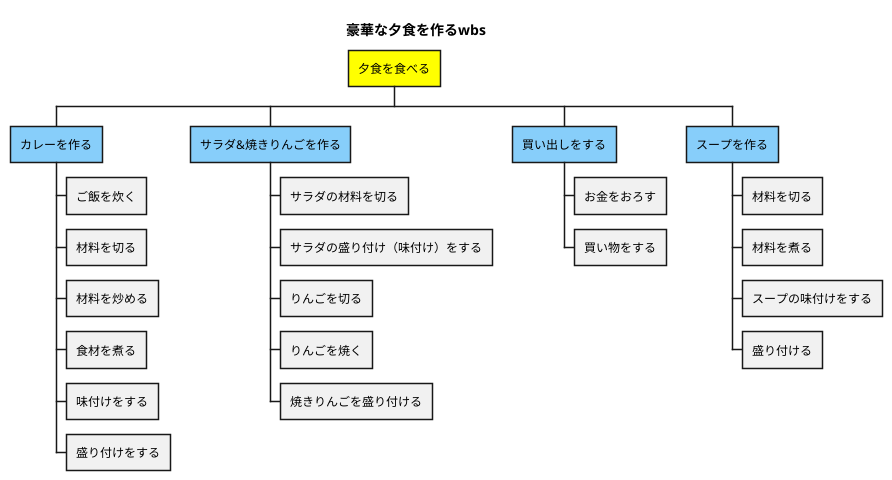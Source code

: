 @startwbs 豪華な夕食を作る
title 豪華な夕食を作るwbs
*[#yellow] 夕食を食べる
**[#LightSkyBlue] カレーを作る
*** ご飯を炊く
*** 材料を切る
*** 材料を炒める
*** 食材を煮る
*** 味付けをする
*** 盛り付けをする
**[#LightSkyBlue] サラダ&焼きりんごを作る
*** サラダの材料を切る
*** サラダの盛り付け（味付け）をする
*** りんごを切る
*** りんごを焼く
*** 焼きりんごを盛り付ける
**[#LightSkyBlue] 買い出しをする
*** お金をおろす
*** 買い物をする
**[#LightSkyBlue] スープを作る
*** 材料を切る
*** 材料を煮る
*** スープの味付けをする
*** 盛り付ける
@endwbs

